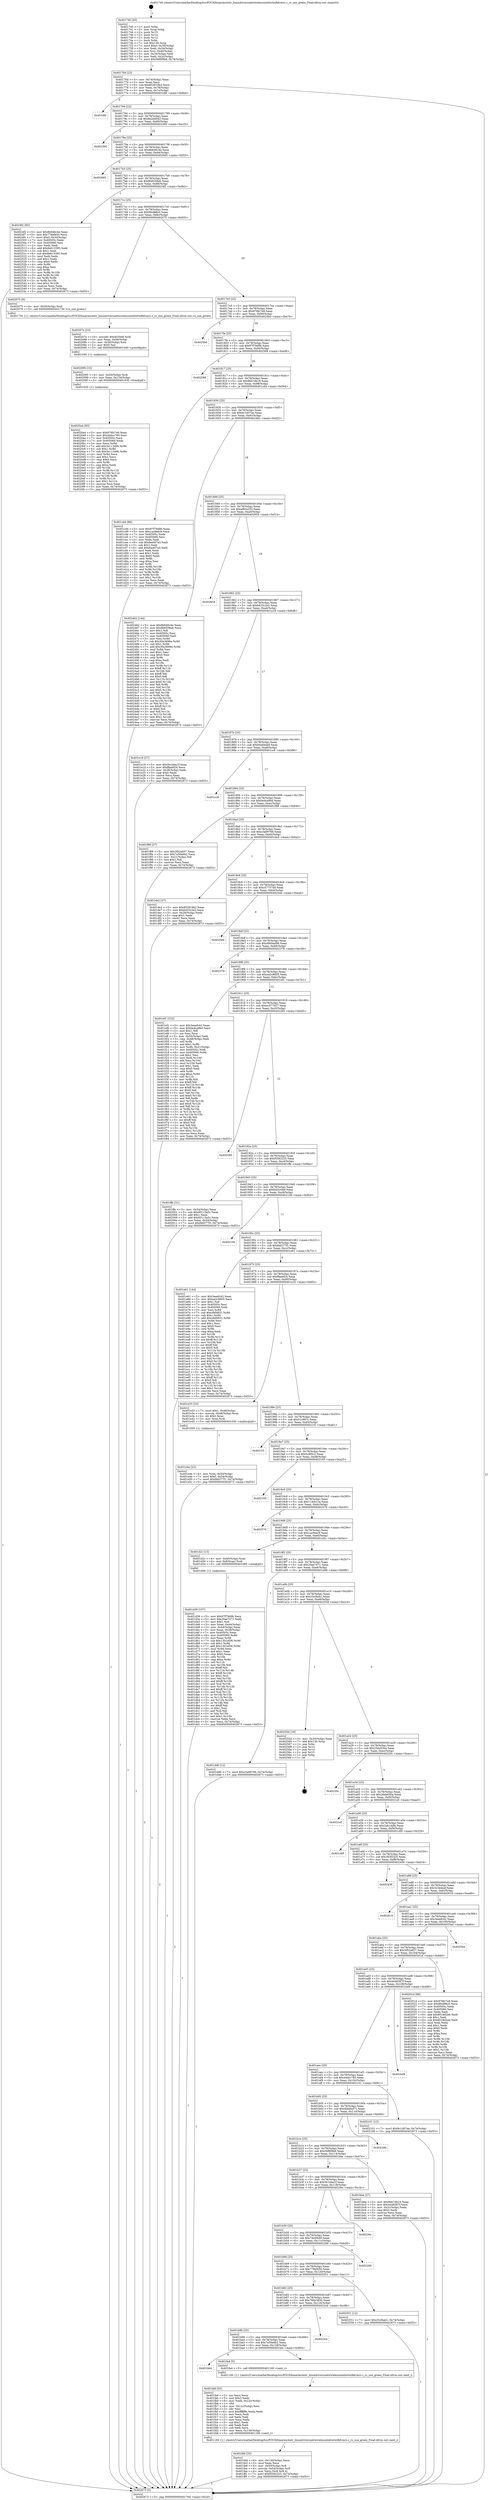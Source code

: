 digraph "0x401740" {
  label = "0x401740 (/mnt/c/Users/mathe/Desktop/tcc/POCII/binaries/extr_linuxdriversnetwirelessinteliwlwifidvmrs.c_rs_use_green_Final-ollvm.out::main(0))"
  labelloc = "t"
  node[shape=record]

  Entry [label="",width=0.3,height=0.3,shape=circle,fillcolor=black,style=filled]
  "0x40176d" [label="{
     0x40176d [23]\l
     | [instrs]\l
     &nbsp;&nbsp;0x40176d \<+3\>: mov -0x74(%rbp),%eax\l
     &nbsp;&nbsp;0x401770 \<+2\>: mov %eax,%ecx\l
     &nbsp;&nbsp;0x401772 \<+6\>: sub $0x852819b2,%ecx\l
     &nbsp;&nbsp;0x401778 \<+3\>: mov %eax,-0x78(%rbp)\l
     &nbsp;&nbsp;0x40177b \<+3\>: mov %ecx,-0x7c(%rbp)\l
     &nbsp;&nbsp;0x40177e \<+6\>: je 0000000000401dfd \<main+0x6bd\>\l
  }"]
  "0x401dfd" [label="{
     0x401dfd\l
  }", style=dashed]
  "0x401784" [label="{
     0x401784 [22]\l
     | [instrs]\l
     &nbsp;&nbsp;0x401784 \<+5\>: jmp 0000000000401789 \<main+0x49\>\l
     &nbsp;&nbsp;0x401789 \<+3\>: mov -0x78(%rbp),%eax\l
     &nbsp;&nbsp;0x40178c \<+5\>: sub $0x8a2dd042,%eax\l
     &nbsp;&nbsp;0x401791 \<+3\>: mov %eax,-0x80(%rbp)\l
     &nbsp;&nbsp;0x401794 \<+6\>: je 0000000000402360 \<main+0xc20\>\l
  }"]
  Exit [label="",width=0.3,height=0.3,shape=circle,fillcolor=black,style=filled,peripheries=2]
  "0x402360" [label="{
     0x402360\l
  }", style=dashed]
  "0x40179a" [label="{
     0x40179a [25]\l
     | [instrs]\l
     &nbsp;&nbsp;0x40179a \<+5\>: jmp 000000000040179f \<main+0x5f\>\l
     &nbsp;&nbsp;0x40179f \<+3\>: mov -0x78(%rbp),%eax\l
     &nbsp;&nbsp;0x4017a2 \<+5\>: sub $0x8b646c4e,%eax\l
     &nbsp;&nbsp;0x4017a7 \<+6\>: mov %eax,-0x84(%rbp)\l
     &nbsp;&nbsp;0x4017ad \<+6\>: je 0000000000402665 \<main+0xf25\>\l
  }"]
  "0x4020a4" [label="{
     0x4020a4 [93]\l
     | [instrs]\l
     &nbsp;&nbsp;0x4020a4 \<+5\>: mov $0x976fc7e9,%eax\l
     &nbsp;&nbsp;0x4020a9 \<+5\>: mov $0x44dcc785,%esi\l
     &nbsp;&nbsp;0x4020ae \<+7\>: mov 0x40505c,%ecx\l
     &nbsp;&nbsp;0x4020b5 \<+7\>: mov 0x405060,%edx\l
     &nbsp;&nbsp;0x4020bc \<+3\>: mov %ecx,%r8d\l
     &nbsp;&nbsp;0x4020bf \<+7\>: add $0x3e11349b,%r8d\l
     &nbsp;&nbsp;0x4020c6 \<+4\>: sub $0x1,%r8d\l
     &nbsp;&nbsp;0x4020ca \<+7\>: sub $0x3e11349b,%r8d\l
     &nbsp;&nbsp;0x4020d1 \<+4\>: imul %r8d,%ecx\l
     &nbsp;&nbsp;0x4020d5 \<+3\>: and $0x1,%ecx\l
     &nbsp;&nbsp;0x4020d8 \<+3\>: cmp $0x0,%ecx\l
     &nbsp;&nbsp;0x4020db \<+4\>: sete %r9b\l
     &nbsp;&nbsp;0x4020df \<+3\>: cmp $0xa,%edx\l
     &nbsp;&nbsp;0x4020e2 \<+4\>: setl %r10b\l
     &nbsp;&nbsp;0x4020e6 \<+3\>: mov %r9b,%r11b\l
     &nbsp;&nbsp;0x4020e9 \<+3\>: and %r10b,%r11b\l
     &nbsp;&nbsp;0x4020ec \<+3\>: xor %r10b,%r9b\l
     &nbsp;&nbsp;0x4020ef \<+3\>: or %r9b,%r11b\l
     &nbsp;&nbsp;0x4020f2 \<+4\>: test $0x1,%r11b\l
     &nbsp;&nbsp;0x4020f6 \<+3\>: cmovne %esi,%eax\l
     &nbsp;&nbsp;0x4020f9 \<+3\>: mov %eax,-0x74(%rbp)\l
     &nbsp;&nbsp;0x4020fc \<+5\>: jmp 0000000000402673 \<main+0xf33\>\l
  }"]
  "0x402665" [label="{
     0x402665\l
  }", style=dashed]
  "0x4017b3" [label="{
     0x4017b3 [25]\l
     | [instrs]\l
     &nbsp;&nbsp;0x4017b3 \<+5\>: jmp 00000000004017b8 \<main+0x78\>\l
     &nbsp;&nbsp;0x4017b8 \<+3\>: mov -0x78(%rbp),%eax\l
     &nbsp;&nbsp;0x4017bb \<+5\>: sub $0x8b6558ab,%eax\l
     &nbsp;&nbsp;0x4017c0 \<+6\>: mov %eax,-0x88(%rbp)\l
     &nbsp;&nbsp;0x4017c6 \<+6\>: je 00000000004024f2 \<main+0xdb2\>\l
  }"]
  "0x402095" [label="{
     0x402095 [15]\l
     | [instrs]\l
     &nbsp;&nbsp;0x402095 \<+4\>: mov -0x50(%rbp),%rdi\l
     &nbsp;&nbsp;0x402099 \<+6\>: mov %eax,-0x134(%rbp)\l
     &nbsp;&nbsp;0x40209f \<+5\>: call 0000000000401030 \<free@plt\>\l
     | [calls]\l
     &nbsp;&nbsp;0x401030 \{1\} (unknown)\l
  }"]
  "0x4024f2" [label="{
     0x4024f2 [95]\l
     | [instrs]\l
     &nbsp;&nbsp;0x4024f2 \<+5\>: mov $0x8b646c4e,%eax\l
     &nbsp;&nbsp;0x4024f7 \<+5\>: mov $0x778af450,%ecx\l
     &nbsp;&nbsp;0x4024fc \<+7\>: movl $0x0,-0x30(%rbp)\l
     &nbsp;&nbsp;0x402503 \<+7\>: mov 0x40505c,%edx\l
     &nbsp;&nbsp;0x40250a \<+7\>: mov 0x405060,%esi\l
     &nbsp;&nbsp;0x402511 \<+2\>: mov %edx,%edi\l
     &nbsp;&nbsp;0x402513 \<+6\>: add $0x8e613395,%edi\l
     &nbsp;&nbsp;0x402519 \<+3\>: sub $0x1,%edi\l
     &nbsp;&nbsp;0x40251c \<+6\>: sub $0x8e613395,%edi\l
     &nbsp;&nbsp;0x402522 \<+3\>: imul %edi,%edx\l
     &nbsp;&nbsp;0x402525 \<+3\>: and $0x1,%edx\l
     &nbsp;&nbsp;0x402528 \<+3\>: cmp $0x0,%edx\l
     &nbsp;&nbsp;0x40252b \<+4\>: sete %r8b\l
     &nbsp;&nbsp;0x40252f \<+3\>: cmp $0xa,%esi\l
     &nbsp;&nbsp;0x402532 \<+4\>: setl %r9b\l
     &nbsp;&nbsp;0x402536 \<+3\>: mov %r8b,%r10b\l
     &nbsp;&nbsp;0x402539 \<+3\>: and %r9b,%r10b\l
     &nbsp;&nbsp;0x40253c \<+3\>: xor %r9b,%r8b\l
     &nbsp;&nbsp;0x40253f \<+3\>: or %r8b,%r10b\l
     &nbsp;&nbsp;0x402542 \<+4\>: test $0x1,%r10b\l
     &nbsp;&nbsp;0x402546 \<+3\>: cmovne %ecx,%eax\l
     &nbsp;&nbsp;0x402549 \<+3\>: mov %eax,-0x74(%rbp)\l
     &nbsp;&nbsp;0x40254c \<+5\>: jmp 0000000000402673 \<main+0xf33\>\l
  }"]
  "0x4017cc" [label="{
     0x4017cc [25]\l
     | [instrs]\l
     &nbsp;&nbsp;0x4017cc \<+5\>: jmp 00000000004017d1 \<main+0x91\>\l
     &nbsp;&nbsp;0x4017d1 \<+3\>: mov -0x78(%rbp),%eax\l
     &nbsp;&nbsp;0x4017d4 \<+5\>: sub $0x8fcd88c0,%eax\l
     &nbsp;&nbsp;0x4017d9 \<+6\>: mov %eax,-0x8c(%rbp)\l
     &nbsp;&nbsp;0x4017df \<+6\>: je 0000000000402075 \<main+0x935\>\l
  }"]
  "0x40207e" [label="{
     0x40207e [23]\l
     | [instrs]\l
     &nbsp;&nbsp;0x40207e \<+10\>: movabs $0x4030d6,%rdi\l
     &nbsp;&nbsp;0x402088 \<+3\>: mov %eax,-0x58(%rbp)\l
     &nbsp;&nbsp;0x40208b \<+3\>: mov -0x58(%rbp),%esi\l
     &nbsp;&nbsp;0x40208e \<+2\>: mov $0x0,%al\l
     &nbsp;&nbsp;0x402090 \<+5\>: call 0000000000401040 \<printf@plt\>\l
     | [calls]\l
     &nbsp;&nbsp;0x401040 \{1\} (unknown)\l
  }"]
  "0x402075" [label="{
     0x402075 [9]\l
     | [instrs]\l
     &nbsp;&nbsp;0x402075 \<+4\>: mov -0x50(%rbp),%rdi\l
     &nbsp;&nbsp;0x402079 \<+5\>: call 0000000000401730 \<rs_use_green\>\l
     | [calls]\l
     &nbsp;&nbsp;0x401730 \{1\} (/mnt/c/Users/mathe/Desktop/tcc/POCII/binaries/extr_linuxdriversnetwirelessinteliwlwifidvmrs.c_rs_use_green_Final-ollvm.out::rs_use_green)\l
  }"]
  "0x4017e5" [label="{
     0x4017e5 [25]\l
     | [instrs]\l
     &nbsp;&nbsp;0x4017e5 \<+5\>: jmp 00000000004017ea \<main+0xaa\>\l
     &nbsp;&nbsp;0x4017ea \<+3\>: mov -0x78(%rbp),%eax\l
     &nbsp;&nbsp;0x4017ed \<+5\>: sub $0x976fc7e9,%eax\l
     &nbsp;&nbsp;0x4017f2 \<+6\>: mov %eax,-0x90(%rbp)\l
     &nbsp;&nbsp;0x4017f8 \<+6\>: je 00000000004025b0 \<main+0xe70\>\l
  }"]
  "0x401fdd" [label="{
     0x401fdd [33]\l
     | [instrs]\l
     &nbsp;&nbsp;0x401fdd \<+6\>: mov -0x130(%rbp),%ecx\l
     &nbsp;&nbsp;0x401fe3 \<+3\>: imul %eax,%ecx\l
     &nbsp;&nbsp;0x401fe6 \<+4\>: mov -0x50(%rbp),%r8\l
     &nbsp;&nbsp;0x401fea \<+4\>: movslq -0x54(%rbp),%r9\l
     &nbsp;&nbsp;0x401fee \<+4\>: mov %ecx,(%r8,%r9,4)\l
     &nbsp;&nbsp;0x401ff2 \<+7\>: movl $0xf5582225,-0x74(%rbp)\l
     &nbsp;&nbsp;0x401ff9 \<+5\>: jmp 0000000000402673 \<main+0xf33\>\l
  }"]
  "0x4025b0" [label="{
     0x4025b0\l
  }", style=dashed]
  "0x4017fe" [label="{
     0x4017fe [25]\l
     | [instrs]\l
     &nbsp;&nbsp;0x4017fe \<+5\>: jmp 0000000000401803 \<main+0xc3\>\l
     &nbsp;&nbsp;0x401803 \<+3\>: mov -0x78(%rbp),%eax\l
     &nbsp;&nbsp;0x401806 \<+5\>: sub $0x97f79d9b,%eax\l
     &nbsp;&nbsp;0x40180b \<+6\>: mov %eax,-0x94(%rbp)\l
     &nbsp;&nbsp;0x401811 \<+6\>: je 0000000000402588 \<main+0xe48\>\l
  }"]
  "0x401fa9" [label="{
     0x401fa9 [52]\l
     | [instrs]\l
     &nbsp;&nbsp;0x401fa9 \<+2\>: xor %ecx,%ecx\l
     &nbsp;&nbsp;0x401fab \<+5\>: mov $0x2,%edx\l
     &nbsp;&nbsp;0x401fb0 \<+6\>: mov %edx,-0x12c(%rbp)\l
     &nbsp;&nbsp;0x401fb6 \<+1\>: cltd\l
     &nbsp;&nbsp;0x401fb7 \<+6\>: mov -0x12c(%rbp),%esi\l
     &nbsp;&nbsp;0x401fbd \<+2\>: idiv %esi\l
     &nbsp;&nbsp;0x401fbf \<+6\>: imul $0xfffffffe,%edx,%edx\l
     &nbsp;&nbsp;0x401fc5 \<+2\>: mov %ecx,%edi\l
     &nbsp;&nbsp;0x401fc7 \<+2\>: sub %edx,%edi\l
     &nbsp;&nbsp;0x401fc9 \<+2\>: mov %ecx,%edx\l
     &nbsp;&nbsp;0x401fcb \<+3\>: sub $0x1,%edx\l
     &nbsp;&nbsp;0x401fce \<+2\>: add %edx,%edi\l
     &nbsp;&nbsp;0x401fd0 \<+2\>: sub %edi,%ecx\l
     &nbsp;&nbsp;0x401fd2 \<+6\>: mov %ecx,-0x130(%rbp)\l
     &nbsp;&nbsp;0x401fd8 \<+5\>: call 0000000000401160 \<next_i\>\l
     | [calls]\l
     &nbsp;&nbsp;0x401160 \{1\} (/mnt/c/Users/mathe/Desktop/tcc/POCII/binaries/extr_linuxdriversnetwirelessinteliwlwifidvmrs.c_rs_use_green_Final-ollvm.out::next_i)\l
  }"]
  "0x402588" [label="{
     0x402588\l
  }", style=dashed]
  "0x401817" [label="{
     0x401817 [25]\l
     | [instrs]\l
     &nbsp;&nbsp;0x401817 \<+5\>: jmp 000000000040181c \<main+0xdc\>\l
     &nbsp;&nbsp;0x40181c \<+3\>: mov -0x78(%rbp),%eax\l
     &nbsp;&nbsp;0x40181f \<+5\>: sub $0x9bb7db19,%eax\l
     &nbsp;&nbsp;0x401824 \<+6\>: mov %eax,-0x98(%rbp)\l
     &nbsp;&nbsp;0x40182a \<+6\>: je 0000000000401cd4 \<main+0x594\>\l
  }"]
  "0x401bb4" [label="{
     0x401bb4\l
  }", style=dashed]
  "0x401cd4" [label="{
     0x401cd4 [88]\l
     | [instrs]\l
     &nbsp;&nbsp;0x401cd4 \<+5\>: mov $0x97f79d9b,%eax\l
     &nbsp;&nbsp;0x401cd9 \<+5\>: mov $0x1ac9eec9,%ecx\l
     &nbsp;&nbsp;0x401cde \<+7\>: mov 0x40505c,%edx\l
     &nbsp;&nbsp;0x401ce5 \<+7\>: mov 0x405060,%esi\l
     &nbsp;&nbsp;0x401cec \<+2\>: mov %edx,%edi\l
     &nbsp;&nbsp;0x401cee \<+6\>: sub $0xfea407a3,%edi\l
     &nbsp;&nbsp;0x401cf4 \<+3\>: sub $0x1,%edi\l
     &nbsp;&nbsp;0x401cf7 \<+6\>: add $0xfea407a3,%edi\l
     &nbsp;&nbsp;0x401cfd \<+3\>: imul %edi,%edx\l
     &nbsp;&nbsp;0x401d00 \<+3\>: and $0x1,%edx\l
     &nbsp;&nbsp;0x401d03 \<+3\>: cmp $0x0,%edx\l
     &nbsp;&nbsp;0x401d06 \<+4\>: sete %r8b\l
     &nbsp;&nbsp;0x401d0a \<+3\>: cmp $0xa,%esi\l
     &nbsp;&nbsp;0x401d0d \<+4\>: setl %r9b\l
     &nbsp;&nbsp;0x401d11 \<+3\>: mov %r8b,%r10b\l
     &nbsp;&nbsp;0x401d14 \<+3\>: and %r9b,%r10b\l
     &nbsp;&nbsp;0x401d17 \<+3\>: xor %r9b,%r8b\l
     &nbsp;&nbsp;0x401d1a \<+3\>: or %r8b,%r10b\l
     &nbsp;&nbsp;0x401d1d \<+4\>: test $0x1,%r10b\l
     &nbsp;&nbsp;0x401d21 \<+3\>: cmovne %ecx,%eax\l
     &nbsp;&nbsp;0x401d24 \<+3\>: mov %eax,-0x74(%rbp)\l
     &nbsp;&nbsp;0x401d27 \<+5\>: jmp 0000000000402673 \<main+0xf33\>\l
  }"]
  "0x401830" [label="{
     0x401830 [25]\l
     | [instrs]\l
     &nbsp;&nbsp;0x401830 \<+5\>: jmp 0000000000401835 \<main+0xf5\>\l
     &nbsp;&nbsp;0x401835 \<+3\>: mov -0x78(%rbp),%eax\l
     &nbsp;&nbsp;0x401838 \<+5\>: sub $0x9c1d07ae,%eax\l
     &nbsp;&nbsp;0x40183d \<+6\>: mov %eax,-0x9c(%rbp)\l
     &nbsp;&nbsp;0x401843 \<+6\>: je 0000000000402462 \<main+0xd22\>\l
  }"]
  "0x401fa4" [label="{
     0x401fa4 [5]\l
     | [instrs]\l
     &nbsp;&nbsp;0x401fa4 \<+5\>: call 0000000000401160 \<next_i\>\l
     | [calls]\l
     &nbsp;&nbsp;0x401160 \{1\} (/mnt/c/Users/mathe/Desktop/tcc/POCII/binaries/extr_linuxdriversnetwirelessinteliwlwifidvmrs.c_rs_use_green_Final-ollvm.out::next_i)\l
  }"]
  "0x402462" [label="{
     0x402462 [144]\l
     | [instrs]\l
     &nbsp;&nbsp;0x402462 \<+5\>: mov $0x8b646c4e,%eax\l
     &nbsp;&nbsp;0x402467 \<+5\>: mov $0x8b6558ab,%ecx\l
     &nbsp;&nbsp;0x40246c \<+2\>: mov $0x1,%dl\l
     &nbsp;&nbsp;0x40246e \<+7\>: mov 0x40505c,%esi\l
     &nbsp;&nbsp;0x402475 \<+7\>: mov 0x405060,%edi\l
     &nbsp;&nbsp;0x40247c \<+3\>: mov %esi,%r8d\l
     &nbsp;&nbsp;0x40247f \<+7\>: sub $0x30a3696e,%r8d\l
     &nbsp;&nbsp;0x402486 \<+4\>: sub $0x1,%r8d\l
     &nbsp;&nbsp;0x40248a \<+7\>: add $0x30a3696e,%r8d\l
     &nbsp;&nbsp;0x402491 \<+4\>: imul %r8d,%esi\l
     &nbsp;&nbsp;0x402495 \<+3\>: and $0x1,%esi\l
     &nbsp;&nbsp;0x402498 \<+3\>: cmp $0x0,%esi\l
     &nbsp;&nbsp;0x40249b \<+4\>: sete %r9b\l
     &nbsp;&nbsp;0x40249f \<+3\>: cmp $0xa,%edi\l
     &nbsp;&nbsp;0x4024a2 \<+4\>: setl %r10b\l
     &nbsp;&nbsp;0x4024a6 \<+3\>: mov %r9b,%r11b\l
     &nbsp;&nbsp;0x4024a9 \<+4\>: xor $0xff,%r11b\l
     &nbsp;&nbsp;0x4024ad \<+3\>: mov %r10b,%bl\l
     &nbsp;&nbsp;0x4024b0 \<+3\>: xor $0xff,%bl\l
     &nbsp;&nbsp;0x4024b3 \<+3\>: xor $0x0,%dl\l
     &nbsp;&nbsp;0x4024b6 \<+3\>: mov %r11b,%r14b\l
     &nbsp;&nbsp;0x4024b9 \<+4\>: and $0x0,%r14b\l
     &nbsp;&nbsp;0x4024bd \<+3\>: and %dl,%r9b\l
     &nbsp;&nbsp;0x4024c0 \<+3\>: mov %bl,%r15b\l
     &nbsp;&nbsp;0x4024c3 \<+4\>: and $0x0,%r15b\l
     &nbsp;&nbsp;0x4024c7 \<+3\>: and %dl,%r10b\l
     &nbsp;&nbsp;0x4024ca \<+3\>: or %r9b,%r14b\l
     &nbsp;&nbsp;0x4024cd \<+3\>: or %r10b,%r15b\l
     &nbsp;&nbsp;0x4024d0 \<+3\>: xor %r15b,%r14b\l
     &nbsp;&nbsp;0x4024d3 \<+3\>: or %bl,%r11b\l
     &nbsp;&nbsp;0x4024d6 \<+4\>: xor $0xff,%r11b\l
     &nbsp;&nbsp;0x4024da \<+3\>: or $0x0,%dl\l
     &nbsp;&nbsp;0x4024dd \<+3\>: and %dl,%r11b\l
     &nbsp;&nbsp;0x4024e0 \<+3\>: or %r11b,%r14b\l
     &nbsp;&nbsp;0x4024e3 \<+4\>: test $0x1,%r14b\l
     &nbsp;&nbsp;0x4024e7 \<+3\>: cmovne %ecx,%eax\l
     &nbsp;&nbsp;0x4024ea \<+3\>: mov %eax,-0x74(%rbp)\l
     &nbsp;&nbsp;0x4024ed \<+5\>: jmp 0000000000402673 \<main+0xf33\>\l
  }"]
  "0x401849" [label="{
     0x401849 [25]\l
     | [instrs]\l
     &nbsp;&nbsp;0x401849 \<+5\>: jmp 000000000040184e \<main+0x10e\>\l
     &nbsp;&nbsp;0x40184e \<+3\>: mov -0x78(%rbp),%eax\l
     &nbsp;&nbsp;0x401851 \<+5\>: sub $0xaf93a252,%eax\l
     &nbsp;&nbsp;0x401856 \<+6\>: mov %eax,-0xa0(%rbp)\l
     &nbsp;&nbsp;0x40185c \<+6\>: je 0000000000402654 \<main+0xf14\>\l
  }"]
  "0x401b9b" [label="{
     0x401b9b [25]\l
     | [instrs]\l
     &nbsp;&nbsp;0x401b9b \<+5\>: jmp 0000000000401ba0 \<main+0x460\>\l
     &nbsp;&nbsp;0x401ba0 \<+3\>: mov -0x78(%rbp),%eax\l
     &nbsp;&nbsp;0x401ba3 \<+5\>: sub $0x7a59a6b2,%eax\l
     &nbsp;&nbsp;0x401ba8 \<+6\>: mov %eax,-0x128(%rbp)\l
     &nbsp;&nbsp;0x401bae \<+6\>: je 0000000000401fa4 \<main+0x864\>\l
  }"]
  "0x402654" [label="{
     0x402654\l
  }", style=dashed]
  "0x401862" [label="{
     0x401862 [25]\l
     | [instrs]\l
     &nbsp;&nbsp;0x401862 \<+5\>: jmp 0000000000401867 \<main+0x127\>\l
     &nbsp;&nbsp;0x401867 \<+3\>: mov -0x78(%rbp),%eax\l
     &nbsp;&nbsp;0x40186a \<+5\>: sub $0xb433c2e2,%eax\l
     &nbsp;&nbsp;0x40186f \<+6\>: mov %eax,-0xa4(%rbp)\l
     &nbsp;&nbsp;0x401875 \<+6\>: je 0000000000401e18 \<main+0x6d8\>\l
  }"]
  "0x4023cb" [label="{
     0x4023cb\l
  }", style=dashed]
  "0x401e18" [label="{
     0x401e18 [27]\l
     | [instrs]\l
     &nbsp;&nbsp;0x401e18 \<+5\>: mov $0x5b1bba1f,%eax\l
     &nbsp;&nbsp;0x401e1d \<+5\>: mov $0xffaabf24,%ecx\l
     &nbsp;&nbsp;0x401e22 \<+3\>: mov -0x28(%rbp),%edx\l
     &nbsp;&nbsp;0x401e25 \<+3\>: cmp $0x0,%edx\l
     &nbsp;&nbsp;0x401e28 \<+3\>: cmove %ecx,%eax\l
     &nbsp;&nbsp;0x401e2b \<+3\>: mov %eax,-0x74(%rbp)\l
     &nbsp;&nbsp;0x401e2e \<+5\>: jmp 0000000000402673 \<main+0xf33\>\l
  }"]
  "0x40187b" [label="{
     0x40187b [25]\l
     | [instrs]\l
     &nbsp;&nbsp;0x40187b \<+5\>: jmp 0000000000401880 \<main+0x140\>\l
     &nbsp;&nbsp;0x401880 \<+3\>: mov -0x78(%rbp),%eax\l
     &nbsp;&nbsp;0x401883 \<+5\>: sub $0xbbebbeb9,%eax\l
     &nbsp;&nbsp;0x401888 \<+6\>: mov %eax,-0xa8(%rbp)\l
     &nbsp;&nbsp;0x40188e \<+6\>: je 0000000000401cc8 \<main+0x588\>\l
  }"]
  "0x401b82" [label="{
     0x401b82 [25]\l
     | [instrs]\l
     &nbsp;&nbsp;0x401b82 \<+5\>: jmp 0000000000401b87 \<main+0x447\>\l
     &nbsp;&nbsp;0x401b87 \<+3\>: mov -0x78(%rbp),%eax\l
     &nbsp;&nbsp;0x401b8a \<+5\>: sub $0x78da3830,%eax\l
     &nbsp;&nbsp;0x401b8f \<+6\>: mov %eax,-0x124(%rbp)\l
     &nbsp;&nbsp;0x401b95 \<+6\>: je 00000000004023cb \<main+0xc8b\>\l
  }"]
  "0x401cc8" [label="{
     0x401cc8\l
  }", style=dashed]
  "0x401894" [label="{
     0x401894 [25]\l
     | [instrs]\l
     &nbsp;&nbsp;0x401894 \<+5\>: jmp 0000000000401899 \<main+0x159\>\l
     &nbsp;&nbsp;0x401899 \<+3\>: mov -0x78(%rbp),%eax\l
     &nbsp;&nbsp;0x40189c \<+5\>: sub $0xbe4ca9bd,%eax\l
     &nbsp;&nbsp;0x4018a1 \<+6\>: mov %eax,-0xac(%rbp)\l
     &nbsp;&nbsp;0x4018a7 \<+6\>: je 0000000000401f89 \<main+0x849\>\l
  }"]
  "0x402551" [label="{
     0x402551 [12]\l
     | [instrs]\l
     &nbsp;&nbsp;0x402551 \<+7\>: movl $0x25cf4ab1,-0x74(%rbp)\l
     &nbsp;&nbsp;0x402558 \<+5\>: jmp 0000000000402673 \<main+0xf33\>\l
  }"]
  "0x401f89" [label="{
     0x401f89 [27]\l
     | [instrs]\l
     &nbsp;&nbsp;0x401f89 \<+5\>: mov $0x3f52a657,%eax\l
     &nbsp;&nbsp;0x401f8e \<+5\>: mov $0x7a59a6b2,%ecx\l
     &nbsp;&nbsp;0x401f93 \<+3\>: mov -0x21(%rbp),%dl\l
     &nbsp;&nbsp;0x401f96 \<+3\>: test $0x1,%dl\l
     &nbsp;&nbsp;0x401f99 \<+3\>: cmovne %ecx,%eax\l
     &nbsp;&nbsp;0x401f9c \<+3\>: mov %eax,-0x74(%rbp)\l
     &nbsp;&nbsp;0x401f9f \<+5\>: jmp 0000000000402673 \<main+0xf33\>\l
  }"]
  "0x4018ad" [label="{
     0x4018ad [25]\l
     | [instrs]\l
     &nbsp;&nbsp;0x4018ad \<+5\>: jmp 00000000004018b2 \<main+0x172\>\l
     &nbsp;&nbsp;0x4018b2 \<+3\>: mov -0x78(%rbp),%eax\l
     &nbsp;&nbsp;0x4018b5 \<+5\>: sub $0xc3a99766,%eax\l
     &nbsp;&nbsp;0x4018ba \<+6\>: mov %eax,-0xb0(%rbp)\l
     &nbsp;&nbsp;0x4018c0 \<+6\>: je 0000000000401de2 \<main+0x6a2\>\l
  }"]
  "0x401b69" [label="{
     0x401b69 [25]\l
     | [instrs]\l
     &nbsp;&nbsp;0x401b69 \<+5\>: jmp 0000000000401b6e \<main+0x42e\>\l
     &nbsp;&nbsp;0x401b6e \<+3\>: mov -0x78(%rbp),%eax\l
     &nbsp;&nbsp;0x401b71 \<+5\>: sub $0x778af450,%eax\l
     &nbsp;&nbsp;0x401b76 \<+6\>: mov %eax,-0x120(%rbp)\l
     &nbsp;&nbsp;0x401b7c \<+6\>: je 0000000000402551 \<main+0xe11\>\l
  }"]
  "0x401de2" [label="{
     0x401de2 [27]\l
     | [instrs]\l
     &nbsp;&nbsp;0x401de2 \<+5\>: mov $0x852819b2,%eax\l
     &nbsp;&nbsp;0x401de7 \<+5\>: mov $0xb433c2e2,%ecx\l
     &nbsp;&nbsp;0x401dec \<+3\>: mov -0x28(%rbp),%edx\l
     &nbsp;&nbsp;0x401def \<+3\>: cmp $0x1,%edx\l
     &nbsp;&nbsp;0x401df2 \<+3\>: cmovl %ecx,%eax\l
     &nbsp;&nbsp;0x401df5 \<+3\>: mov %eax,-0x74(%rbp)\l
     &nbsp;&nbsp;0x401df8 \<+5\>: jmp 0000000000402673 \<main+0xf33\>\l
  }"]
  "0x4018c6" [label="{
     0x4018c6 [25]\l
     | [instrs]\l
     &nbsp;&nbsp;0x4018c6 \<+5\>: jmp 00000000004018cb \<main+0x18b\>\l
     &nbsp;&nbsp;0x4018cb \<+3\>: mov -0x78(%rbp),%eax\l
     &nbsp;&nbsp;0x4018ce \<+5\>: sub $0xc57757a9,%eax\l
     &nbsp;&nbsp;0x4018d3 \<+6\>: mov %eax,-0xb4(%rbp)\l
     &nbsp;&nbsp;0x4018d9 \<+6\>: je 00000000004025eb \<main+0xeab\>\l
  }"]
  "0x402266" [label="{
     0x402266\l
  }", style=dashed]
  "0x4025eb" [label="{
     0x4025eb\l
  }", style=dashed]
  "0x4018df" [label="{
     0x4018df [25]\l
     | [instrs]\l
     &nbsp;&nbsp;0x4018df \<+5\>: jmp 00000000004018e4 \<main+0x1a4\>\l
     &nbsp;&nbsp;0x4018e4 \<+3\>: mov -0x78(%rbp),%eax\l
     &nbsp;&nbsp;0x4018e7 \<+5\>: sub $0xd909ad99,%eax\l
     &nbsp;&nbsp;0x4018ec \<+6\>: mov %eax,-0xb8(%rbp)\l
     &nbsp;&nbsp;0x4018f2 \<+6\>: je 0000000000402378 \<main+0xc38\>\l
  }"]
  "0x401b50" [label="{
     0x401b50 [25]\l
     | [instrs]\l
     &nbsp;&nbsp;0x401b50 \<+5\>: jmp 0000000000401b55 \<main+0x415\>\l
     &nbsp;&nbsp;0x401b55 \<+3\>: mov -0x78(%rbp),%eax\l
     &nbsp;&nbsp;0x401b58 \<+5\>: sub $0x74a5f449,%eax\l
     &nbsp;&nbsp;0x401b5d \<+6\>: mov %eax,-0x11c(%rbp)\l
     &nbsp;&nbsp;0x401b63 \<+6\>: je 0000000000402266 \<main+0xb26\>\l
  }"]
  "0x402378" [label="{
     0x402378\l
  }", style=dashed]
  "0x4018f8" [label="{
     0x4018f8 [25]\l
     | [instrs]\l
     &nbsp;&nbsp;0x4018f8 \<+5\>: jmp 00000000004018fd \<main+0x1bd\>\l
     &nbsp;&nbsp;0x4018fd \<+3\>: mov -0x78(%rbp),%eax\l
     &nbsp;&nbsp;0x401900 \<+5\>: sub $0xea2c8605,%eax\l
     &nbsp;&nbsp;0x401905 \<+6\>: mov %eax,-0xbc(%rbp)\l
     &nbsp;&nbsp;0x40190b \<+6\>: je 0000000000401ef1 \<main+0x7b1\>\l
  }"]
  "0x40236c" [label="{
     0x40236c\l
  }", style=dashed]
  "0x401ef1" [label="{
     0x401ef1 [152]\l
     | [instrs]\l
     &nbsp;&nbsp;0x401ef1 \<+5\>: mov $0x3eeefc42,%eax\l
     &nbsp;&nbsp;0x401ef6 \<+5\>: mov $0xbe4ca9bd,%ecx\l
     &nbsp;&nbsp;0x401efb \<+2\>: mov $0x1,%dl\l
     &nbsp;&nbsp;0x401efd \<+2\>: xor %esi,%esi\l
     &nbsp;&nbsp;0x401eff \<+3\>: mov -0x54(%rbp),%edi\l
     &nbsp;&nbsp;0x401f02 \<+3\>: cmp -0x48(%rbp),%edi\l
     &nbsp;&nbsp;0x401f05 \<+4\>: setl %r8b\l
     &nbsp;&nbsp;0x401f09 \<+4\>: and $0x1,%r8b\l
     &nbsp;&nbsp;0x401f0d \<+4\>: mov %r8b,-0x21(%rbp)\l
     &nbsp;&nbsp;0x401f11 \<+7\>: mov 0x40505c,%edi\l
     &nbsp;&nbsp;0x401f18 \<+8\>: mov 0x405060,%r9d\l
     &nbsp;&nbsp;0x401f20 \<+3\>: sub $0x1,%esi\l
     &nbsp;&nbsp;0x401f23 \<+3\>: mov %edi,%r10d\l
     &nbsp;&nbsp;0x401f26 \<+3\>: add %esi,%r10d\l
     &nbsp;&nbsp;0x401f29 \<+4\>: imul %r10d,%edi\l
     &nbsp;&nbsp;0x401f2d \<+3\>: and $0x1,%edi\l
     &nbsp;&nbsp;0x401f30 \<+3\>: cmp $0x0,%edi\l
     &nbsp;&nbsp;0x401f33 \<+4\>: sete %r8b\l
     &nbsp;&nbsp;0x401f37 \<+4\>: cmp $0xa,%r9d\l
     &nbsp;&nbsp;0x401f3b \<+4\>: setl %r11b\l
     &nbsp;&nbsp;0x401f3f \<+3\>: mov %r8b,%bl\l
     &nbsp;&nbsp;0x401f42 \<+3\>: xor $0xff,%bl\l
     &nbsp;&nbsp;0x401f45 \<+3\>: mov %r11b,%r14b\l
     &nbsp;&nbsp;0x401f48 \<+4\>: xor $0xff,%r14b\l
     &nbsp;&nbsp;0x401f4c \<+3\>: xor $0x0,%dl\l
     &nbsp;&nbsp;0x401f4f \<+3\>: mov %bl,%r15b\l
     &nbsp;&nbsp;0x401f52 \<+4\>: and $0x0,%r15b\l
     &nbsp;&nbsp;0x401f56 \<+3\>: and %dl,%r8b\l
     &nbsp;&nbsp;0x401f59 \<+3\>: mov %r14b,%r12b\l
     &nbsp;&nbsp;0x401f5c \<+4\>: and $0x0,%r12b\l
     &nbsp;&nbsp;0x401f60 \<+3\>: and %dl,%r11b\l
     &nbsp;&nbsp;0x401f63 \<+3\>: or %r8b,%r15b\l
     &nbsp;&nbsp;0x401f66 \<+3\>: or %r11b,%r12b\l
     &nbsp;&nbsp;0x401f69 \<+3\>: xor %r12b,%r15b\l
     &nbsp;&nbsp;0x401f6c \<+3\>: or %r14b,%bl\l
     &nbsp;&nbsp;0x401f6f \<+3\>: xor $0xff,%bl\l
     &nbsp;&nbsp;0x401f72 \<+3\>: or $0x0,%dl\l
     &nbsp;&nbsp;0x401f75 \<+2\>: and %dl,%bl\l
     &nbsp;&nbsp;0x401f77 \<+3\>: or %bl,%r15b\l
     &nbsp;&nbsp;0x401f7a \<+4\>: test $0x1,%r15b\l
     &nbsp;&nbsp;0x401f7e \<+3\>: cmovne %ecx,%eax\l
     &nbsp;&nbsp;0x401f81 \<+3\>: mov %eax,-0x74(%rbp)\l
     &nbsp;&nbsp;0x401f84 \<+5\>: jmp 0000000000402673 \<main+0xf33\>\l
  }"]
  "0x401911" [label="{
     0x401911 [25]\l
     | [instrs]\l
     &nbsp;&nbsp;0x401911 \<+5\>: jmp 0000000000401916 \<main+0x1d6\>\l
     &nbsp;&nbsp;0x401916 \<+3\>: mov -0x78(%rbp),%eax\l
     &nbsp;&nbsp;0x401919 \<+5\>: sub $0xec577b27,%eax\l
     &nbsp;&nbsp;0x40191e \<+6\>: mov %eax,-0xc0(%rbp)\l
     &nbsp;&nbsp;0x401924 \<+6\>: je 0000000000402285 \<main+0xb45\>\l
  }"]
  "0x401e4a" [label="{
     0x401e4a [23]\l
     | [instrs]\l
     &nbsp;&nbsp;0x401e4a \<+4\>: mov %rax,-0x50(%rbp)\l
     &nbsp;&nbsp;0x401e4e \<+7\>: movl $0x0,-0x54(%rbp)\l
     &nbsp;&nbsp;0x401e55 \<+7\>: movl $0xfdd377f1,-0x74(%rbp)\l
     &nbsp;&nbsp;0x401e5c \<+5\>: jmp 0000000000402673 \<main+0xf33\>\l
  }"]
  "0x402285" [label="{
     0x402285\l
  }", style=dashed]
  "0x40192a" [label="{
     0x40192a [25]\l
     | [instrs]\l
     &nbsp;&nbsp;0x40192a \<+5\>: jmp 000000000040192f \<main+0x1ef\>\l
     &nbsp;&nbsp;0x40192f \<+3\>: mov -0x78(%rbp),%eax\l
     &nbsp;&nbsp;0x401932 \<+5\>: sub $0xf5582225,%eax\l
     &nbsp;&nbsp;0x401937 \<+6\>: mov %eax,-0xc4(%rbp)\l
     &nbsp;&nbsp;0x40193d \<+6\>: je 0000000000401ffe \<main+0x8be\>\l
  }"]
  "0x401d39" [label="{
     0x401d39 [157]\l
     | [instrs]\l
     &nbsp;&nbsp;0x401d39 \<+5\>: mov $0x97f79d9b,%ecx\l
     &nbsp;&nbsp;0x401d3e \<+5\>: mov $0x20ae7471,%edx\l
     &nbsp;&nbsp;0x401d43 \<+3\>: mov $0x1,%sil\l
     &nbsp;&nbsp;0x401d46 \<+3\>: mov %eax,-0x44(%rbp)\l
     &nbsp;&nbsp;0x401d49 \<+3\>: mov -0x44(%rbp),%eax\l
     &nbsp;&nbsp;0x401d4c \<+3\>: mov %eax,-0x28(%rbp)\l
     &nbsp;&nbsp;0x401d4f \<+7\>: mov 0x40505c,%eax\l
     &nbsp;&nbsp;0x401d56 \<+8\>: mov 0x405060,%r8d\l
     &nbsp;&nbsp;0x401d5e \<+3\>: mov %eax,%r9d\l
     &nbsp;&nbsp;0x401d61 \<+7\>: sub $0x1301ef36,%r9d\l
     &nbsp;&nbsp;0x401d68 \<+4\>: sub $0x1,%r9d\l
     &nbsp;&nbsp;0x401d6c \<+7\>: add $0x1301ef36,%r9d\l
     &nbsp;&nbsp;0x401d73 \<+4\>: imul %r9d,%eax\l
     &nbsp;&nbsp;0x401d77 \<+3\>: and $0x1,%eax\l
     &nbsp;&nbsp;0x401d7a \<+3\>: cmp $0x0,%eax\l
     &nbsp;&nbsp;0x401d7d \<+4\>: sete %r10b\l
     &nbsp;&nbsp;0x401d81 \<+4\>: cmp $0xa,%r8d\l
     &nbsp;&nbsp;0x401d85 \<+4\>: setl %r11b\l
     &nbsp;&nbsp;0x401d89 \<+3\>: mov %r10b,%bl\l
     &nbsp;&nbsp;0x401d8c \<+3\>: xor $0xff,%bl\l
     &nbsp;&nbsp;0x401d8f \<+3\>: mov %r11b,%r14b\l
     &nbsp;&nbsp;0x401d92 \<+4\>: xor $0xff,%r14b\l
     &nbsp;&nbsp;0x401d96 \<+4\>: xor $0x1,%sil\l
     &nbsp;&nbsp;0x401d9a \<+3\>: mov %bl,%r15b\l
     &nbsp;&nbsp;0x401d9d \<+4\>: and $0xff,%r15b\l
     &nbsp;&nbsp;0x401da1 \<+3\>: and %sil,%r10b\l
     &nbsp;&nbsp;0x401da4 \<+3\>: mov %r14b,%r12b\l
     &nbsp;&nbsp;0x401da7 \<+4\>: and $0xff,%r12b\l
     &nbsp;&nbsp;0x401dab \<+3\>: and %sil,%r11b\l
     &nbsp;&nbsp;0x401dae \<+3\>: or %r10b,%r15b\l
     &nbsp;&nbsp;0x401db1 \<+3\>: or %r11b,%r12b\l
     &nbsp;&nbsp;0x401db4 \<+3\>: xor %r12b,%r15b\l
     &nbsp;&nbsp;0x401db7 \<+3\>: or %r14b,%bl\l
     &nbsp;&nbsp;0x401dba \<+3\>: xor $0xff,%bl\l
     &nbsp;&nbsp;0x401dbd \<+4\>: or $0x1,%sil\l
     &nbsp;&nbsp;0x401dc1 \<+3\>: and %sil,%bl\l
     &nbsp;&nbsp;0x401dc4 \<+3\>: or %bl,%r15b\l
     &nbsp;&nbsp;0x401dc7 \<+4\>: test $0x1,%r15b\l
     &nbsp;&nbsp;0x401dcb \<+3\>: cmovne %edx,%ecx\l
     &nbsp;&nbsp;0x401dce \<+3\>: mov %ecx,-0x74(%rbp)\l
     &nbsp;&nbsp;0x401dd1 \<+5\>: jmp 0000000000402673 \<main+0xf33\>\l
  }"]
  "0x401ffe" [label="{
     0x401ffe [31]\l
     | [instrs]\l
     &nbsp;&nbsp;0x401ffe \<+3\>: mov -0x54(%rbp),%eax\l
     &nbsp;&nbsp;0x402001 \<+5\>: sub $0x60115a5c,%eax\l
     &nbsp;&nbsp;0x402006 \<+3\>: add $0x1,%eax\l
     &nbsp;&nbsp;0x402009 \<+5\>: add $0x60115a5c,%eax\l
     &nbsp;&nbsp;0x40200e \<+3\>: mov %eax,-0x54(%rbp)\l
     &nbsp;&nbsp;0x402011 \<+7\>: movl $0xfdd377f1,-0x74(%rbp)\l
     &nbsp;&nbsp;0x402018 \<+5\>: jmp 0000000000402673 \<main+0xf33\>\l
  }"]
  "0x401943" [label="{
     0x401943 [25]\l
     | [instrs]\l
     &nbsp;&nbsp;0x401943 \<+5\>: jmp 0000000000401948 \<main+0x208\>\l
     &nbsp;&nbsp;0x401948 \<+3\>: mov -0x78(%rbp),%eax\l
     &nbsp;&nbsp;0x40194b \<+5\>: sub $0xfd45c0b9,%eax\l
     &nbsp;&nbsp;0x401950 \<+6\>: mov %eax,-0xc8(%rbp)\l
     &nbsp;&nbsp;0x401956 \<+6\>: je 000000000040210d \<main+0x9cd\>\l
  }"]
  "0x401740" [label="{
     0x401740 [45]\l
     | [instrs]\l
     &nbsp;&nbsp;0x401740 \<+1\>: push %rbp\l
     &nbsp;&nbsp;0x401741 \<+3\>: mov %rsp,%rbp\l
     &nbsp;&nbsp;0x401744 \<+2\>: push %r15\l
     &nbsp;&nbsp;0x401746 \<+2\>: push %r14\l
     &nbsp;&nbsp;0x401748 \<+2\>: push %r12\l
     &nbsp;&nbsp;0x40174a \<+1\>: push %rbx\l
     &nbsp;&nbsp;0x40174b \<+7\>: sub $0x130,%rsp\l
     &nbsp;&nbsp;0x401752 \<+7\>: movl $0x0,-0x30(%rbp)\l
     &nbsp;&nbsp;0x401759 \<+3\>: mov %edi,-0x34(%rbp)\l
     &nbsp;&nbsp;0x40175c \<+4\>: mov %rsi,-0x40(%rbp)\l
     &nbsp;&nbsp;0x401760 \<+3\>: mov -0x34(%rbp),%edi\l
     &nbsp;&nbsp;0x401763 \<+3\>: mov %edi,-0x2c(%rbp)\l
     &nbsp;&nbsp;0x401766 \<+7\>: movl $0x56f6f9b8,-0x74(%rbp)\l
  }"]
  "0x40210d" [label="{
     0x40210d\l
  }", style=dashed]
  "0x40195c" [label="{
     0x40195c [25]\l
     | [instrs]\l
     &nbsp;&nbsp;0x40195c \<+5\>: jmp 0000000000401961 \<main+0x221\>\l
     &nbsp;&nbsp;0x401961 \<+3\>: mov -0x78(%rbp),%eax\l
     &nbsp;&nbsp;0x401964 \<+5\>: sub $0xfdd377f1,%eax\l
     &nbsp;&nbsp;0x401969 \<+6\>: mov %eax,-0xcc(%rbp)\l
     &nbsp;&nbsp;0x40196f \<+6\>: je 0000000000401e61 \<main+0x721\>\l
  }"]
  "0x402673" [label="{
     0x402673 [5]\l
     | [instrs]\l
     &nbsp;&nbsp;0x402673 \<+5\>: jmp 000000000040176d \<main+0x2d\>\l
  }"]
  "0x401e61" [label="{
     0x401e61 [144]\l
     | [instrs]\l
     &nbsp;&nbsp;0x401e61 \<+5\>: mov $0x3eeefc42,%eax\l
     &nbsp;&nbsp;0x401e66 \<+5\>: mov $0xea2c8605,%ecx\l
     &nbsp;&nbsp;0x401e6b \<+2\>: mov $0x1,%dl\l
     &nbsp;&nbsp;0x401e6d \<+7\>: mov 0x40505c,%esi\l
     &nbsp;&nbsp;0x401e74 \<+7\>: mov 0x405060,%edi\l
     &nbsp;&nbsp;0x401e7b \<+3\>: mov %esi,%r8d\l
     &nbsp;&nbsp;0x401e7e \<+7\>: sub $0xcfef4831,%r8d\l
     &nbsp;&nbsp;0x401e85 \<+4\>: sub $0x1,%r8d\l
     &nbsp;&nbsp;0x401e89 \<+7\>: add $0xcfef4831,%r8d\l
     &nbsp;&nbsp;0x401e90 \<+4\>: imul %r8d,%esi\l
     &nbsp;&nbsp;0x401e94 \<+3\>: and $0x1,%esi\l
     &nbsp;&nbsp;0x401e97 \<+3\>: cmp $0x0,%esi\l
     &nbsp;&nbsp;0x401e9a \<+4\>: sete %r9b\l
     &nbsp;&nbsp;0x401e9e \<+3\>: cmp $0xa,%edi\l
     &nbsp;&nbsp;0x401ea1 \<+4\>: setl %r10b\l
     &nbsp;&nbsp;0x401ea5 \<+3\>: mov %r9b,%r11b\l
     &nbsp;&nbsp;0x401ea8 \<+4\>: xor $0xff,%r11b\l
     &nbsp;&nbsp;0x401eac \<+3\>: mov %r10b,%bl\l
     &nbsp;&nbsp;0x401eaf \<+3\>: xor $0xff,%bl\l
     &nbsp;&nbsp;0x401eb2 \<+3\>: xor $0x0,%dl\l
     &nbsp;&nbsp;0x401eb5 \<+3\>: mov %r11b,%r14b\l
     &nbsp;&nbsp;0x401eb8 \<+4\>: and $0x0,%r14b\l
     &nbsp;&nbsp;0x401ebc \<+3\>: and %dl,%r9b\l
     &nbsp;&nbsp;0x401ebf \<+3\>: mov %bl,%r15b\l
     &nbsp;&nbsp;0x401ec2 \<+4\>: and $0x0,%r15b\l
     &nbsp;&nbsp;0x401ec6 \<+3\>: and %dl,%r10b\l
     &nbsp;&nbsp;0x401ec9 \<+3\>: or %r9b,%r14b\l
     &nbsp;&nbsp;0x401ecc \<+3\>: or %r10b,%r15b\l
     &nbsp;&nbsp;0x401ecf \<+3\>: xor %r15b,%r14b\l
     &nbsp;&nbsp;0x401ed2 \<+3\>: or %bl,%r11b\l
     &nbsp;&nbsp;0x401ed5 \<+4\>: xor $0xff,%r11b\l
     &nbsp;&nbsp;0x401ed9 \<+3\>: or $0x0,%dl\l
     &nbsp;&nbsp;0x401edc \<+3\>: and %dl,%r11b\l
     &nbsp;&nbsp;0x401edf \<+3\>: or %r11b,%r14b\l
     &nbsp;&nbsp;0x401ee2 \<+4\>: test $0x1,%r14b\l
     &nbsp;&nbsp;0x401ee6 \<+3\>: cmovne %ecx,%eax\l
     &nbsp;&nbsp;0x401ee9 \<+3\>: mov %eax,-0x74(%rbp)\l
     &nbsp;&nbsp;0x401eec \<+5\>: jmp 0000000000402673 \<main+0xf33\>\l
  }"]
  "0x401975" [label="{
     0x401975 [25]\l
     | [instrs]\l
     &nbsp;&nbsp;0x401975 \<+5\>: jmp 000000000040197a \<main+0x23a\>\l
     &nbsp;&nbsp;0x40197a \<+3\>: mov -0x78(%rbp),%eax\l
     &nbsp;&nbsp;0x40197d \<+5\>: sub $0xffaabf24,%eax\l
     &nbsp;&nbsp;0x401982 \<+6\>: mov %eax,-0xd0(%rbp)\l
     &nbsp;&nbsp;0x401988 \<+6\>: je 0000000000401e33 \<main+0x6f3\>\l
  }"]
  "0x401b37" [label="{
     0x401b37 [25]\l
     | [instrs]\l
     &nbsp;&nbsp;0x401b37 \<+5\>: jmp 0000000000401b3c \<main+0x3fc\>\l
     &nbsp;&nbsp;0x401b3c \<+3\>: mov -0x78(%rbp),%eax\l
     &nbsp;&nbsp;0x401b3f \<+5\>: sub $0x5b1bba1f,%eax\l
     &nbsp;&nbsp;0x401b44 \<+6\>: mov %eax,-0x118(%rbp)\l
     &nbsp;&nbsp;0x401b4a \<+6\>: je 000000000040236c \<main+0xc2c\>\l
  }"]
  "0x401e33" [label="{
     0x401e33 [23]\l
     | [instrs]\l
     &nbsp;&nbsp;0x401e33 \<+7\>: movl $0x1,-0x48(%rbp)\l
     &nbsp;&nbsp;0x401e3a \<+4\>: movslq -0x48(%rbp),%rax\l
     &nbsp;&nbsp;0x401e3e \<+4\>: shl $0x2,%rax\l
     &nbsp;&nbsp;0x401e42 \<+3\>: mov %rax,%rdi\l
     &nbsp;&nbsp;0x401e45 \<+5\>: call 0000000000401050 \<malloc@plt\>\l
     | [calls]\l
     &nbsp;&nbsp;0x401050 \{1\} (unknown)\l
  }"]
  "0x40198e" [label="{
     0x40198e [25]\l
     | [instrs]\l
     &nbsp;&nbsp;0x40198e \<+5\>: jmp 0000000000401993 \<main+0x253\>\l
     &nbsp;&nbsp;0x401993 \<+3\>: mov -0x78(%rbp),%eax\l
     &nbsp;&nbsp;0x401996 \<+5\>: sub $0x51c667c,%eax\l
     &nbsp;&nbsp;0x40199b \<+6\>: mov %eax,-0xd4(%rbp)\l
     &nbsp;&nbsp;0x4019a1 \<+6\>: je 00000000004021f1 \<main+0xab1\>\l
  }"]
  "0x401bbe" [label="{
     0x401bbe [27]\l
     | [instrs]\l
     &nbsp;&nbsp;0x401bbe \<+5\>: mov $0x9bb7db19,%eax\l
     &nbsp;&nbsp;0x401bc3 \<+5\>: mov $0x4448387f,%ecx\l
     &nbsp;&nbsp;0x401bc8 \<+3\>: mov -0x2c(%rbp),%edx\l
     &nbsp;&nbsp;0x401bcb \<+3\>: cmp $0x2,%edx\l
     &nbsp;&nbsp;0x401bce \<+3\>: cmovne %ecx,%eax\l
     &nbsp;&nbsp;0x401bd1 \<+3\>: mov %eax,-0x74(%rbp)\l
     &nbsp;&nbsp;0x401bd4 \<+5\>: jmp 0000000000402673 \<main+0xf33\>\l
  }"]
  "0x4021f1" [label="{
     0x4021f1\l
  }", style=dashed]
  "0x4019a7" [label="{
     0x4019a7 [25]\l
     | [instrs]\l
     &nbsp;&nbsp;0x4019a7 \<+5\>: jmp 00000000004019ac \<main+0x26c\>\l
     &nbsp;&nbsp;0x4019ac \<+3\>: mov -0x78(%rbp),%eax\l
     &nbsp;&nbsp;0x4019af \<+5\>: sub $0x5c6f5c2,%eax\l
     &nbsp;&nbsp;0x4019b4 \<+6\>: mov %eax,-0xd8(%rbp)\l
     &nbsp;&nbsp;0x4019ba \<+6\>: je 0000000000402165 \<main+0xa25\>\l
  }"]
  "0x401b1e" [label="{
     0x401b1e [25]\l
     | [instrs]\l
     &nbsp;&nbsp;0x401b1e \<+5\>: jmp 0000000000401b23 \<main+0x3e3\>\l
     &nbsp;&nbsp;0x401b23 \<+3\>: mov -0x78(%rbp),%eax\l
     &nbsp;&nbsp;0x401b26 \<+5\>: sub $0x56f6f9b8,%eax\l
     &nbsp;&nbsp;0x401b2b \<+6\>: mov %eax,-0x114(%rbp)\l
     &nbsp;&nbsp;0x401b31 \<+6\>: je 0000000000401bbe \<main+0x47e\>\l
  }"]
  "0x402165" [label="{
     0x402165\l
  }", style=dashed]
  "0x4019c0" [label="{
     0x4019c0 [25]\l
     | [instrs]\l
     &nbsp;&nbsp;0x4019c0 \<+5\>: jmp 00000000004019c5 \<main+0x285\>\l
     &nbsp;&nbsp;0x4019c5 \<+3\>: mov -0x78(%rbp),%eax\l
     &nbsp;&nbsp;0x4019c8 \<+5\>: sub $0x114dc1ca,%eax\l
     &nbsp;&nbsp;0x4019cd \<+6\>: mov %eax,-0xdc(%rbp)\l
     &nbsp;&nbsp;0x4019d3 \<+6\>: je 0000000000402570 \<main+0xe30\>\l
  }"]
  "0x4022dd" [label="{
     0x4022dd\l
  }", style=dashed]
  "0x402570" [label="{
     0x402570\l
  }", style=dashed]
  "0x4019d9" [label="{
     0x4019d9 [25]\l
     | [instrs]\l
     &nbsp;&nbsp;0x4019d9 \<+5\>: jmp 00000000004019de \<main+0x29e\>\l
     &nbsp;&nbsp;0x4019de \<+3\>: mov -0x78(%rbp),%eax\l
     &nbsp;&nbsp;0x4019e1 \<+5\>: sub $0x1ac9eec9,%eax\l
     &nbsp;&nbsp;0x4019e6 \<+6\>: mov %eax,-0xe0(%rbp)\l
     &nbsp;&nbsp;0x4019ec \<+6\>: je 0000000000401d2c \<main+0x5ec\>\l
  }"]
  "0x401b05" [label="{
     0x401b05 [25]\l
     | [instrs]\l
     &nbsp;&nbsp;0x401b05 \<+5\>: jmp 0000000000401b0a \<main+0x3ca\>\l
     &nbsp;&nbsp;0x401b0a \<+3\>: mov -0x78(%rbp),%eax\l
     &nbsp;&nbsp;0x401b0d \<+5\>: sub $0x4bbbbd71,%eax\l
     &nbsp;&nbsp;0x401b12 \<+6\>: mov %eax,-0x110(%rbp)\l
     &nbsp;&nbsp;0x401b18 \<+6\>: je 00000000004022dd \<main+0xb9d\>\l
  }"]
  "0x401d2c" [label="{
     0x401d2c [13]\l
     | [instrs]\l
     &nbsp;&nbsp;0x401d2c \<+4\>: mov -0x40(%rbp),%rax\l
     &nbsp;&nbsp;0x401d30 \<+4\>: mov 0x8(%rax),%rdi\l
     &nbsp;&nbsp;0x401d34 \<+5\>: call 0000000000401060 \<atoi@plt\>\l
     | [calls]\l
     &nbsp;&nbsp;0x401060 \{1\} (unknown)\l
  }"]
  "0x4019f2" [label="{
     0x4019f2 [25]\l
     | [instrs]\l
     &nbsp;&nbsp;0x4019f2 \<+5\>: jmp 00000000004019f7 \<main+0x2b7\>\l
     &nbsp;&nbsp;0x4019f7 \<+3\>: mov -0x78(%rbp),%eax\l
     &nbsp;&nbsp;0x4019fa \<+5\>: sub $0x20ae7471,%eax\l
     &nbsp;&nbsp;0x4019ff \<+6\>: mov %eax,-0xe4(%rbp)\l
     &nbsp;&nbsp;0x401a05 \<+6\>: je 0000000000401dd6 \<main+0x696\>\l
  }"]
  "0x402101" [label="{
     0x402101 [12]\l
     | [instrs]\l
     &nbsp;&nbsp;0x402101 \<+7\>: movl $0x9c1d07ae,-0x74(%rbp)\l
     &nbsp;&nbsp;0x402108 \<+5\>: jmp 0000000000402673 \<main+0xf33\>\l
  }"]
  "0x401dd6" [label="{
     0x401dd6 [12]\l
     | [instrs]\l
     &nbsp;&nbsp;0x401dd6 \<+7\>: movl $0xc3a99766,-0x74(%rbp)\l
     &nbsp;&nbsp;0x401ddd \<+5\>: jmp 0000000000402673 \<main+0xf33\>\l
  }"]
  "0x401a0b" [label="{
     0x401a0b [25]\l
     | [instrs]\l
     &nbsp;&nbsp;0x401a0b \<+5\>: jmp 0000000000401a10 \<main+0x2d0\>\l
     &nbsp;&nbsp;0x401a10 \<+3\>: mov -0x78(%rbp),%eax\l
     &nbsp;&nbsp;0x401a13 \<+5\>: sub $0x25cf4ab1,%eax\l
     &nbsp;&nbsp;0x401a18 \<+6\>: mov %eax,-0xe8(%rbp)\l
     &nbsp;&nbsp;0x401a1e \<+6\>: je 000000000040255d \<main+0xe1d\>\l
  }"]
  "0x401aec" [label="{
     0x401aec [25]\l
     | [instrs]\l
     &nbsp;&nbsp;0x401aec \<+5\>: jmp 0000000000401af1 \<main+0x3b1\>\l
     &nbsp;&nbsp;0x401af1 \<+3\>: mov -0x78(%rbp),%eax\l
     &nbsp;&nbsp;0x401af4 \<+5\>: sub $0x44dcc785,%eax\l
     &nbsp;&nbsp;0x401af9 \<+6\>: mov %eax,-0x10c(%rbp)\l
     &nbsp;&nbsp;0x401aff \<+6\>: je 0000000000402101 \<main+0x9c1\>\l
  }"]
  "0x40255d" [label="{
     0x40255d [19]\l
     | [instrs]\l
     &nbsp;&nbsp;0x40255d \<+3\>: mov -0x30(%rbp),%eax\l
     &nbsp;&nbsp;0x402560 \<+7\>: add $0x130,%rsp\l
     &nbsp;&nbsp;0x402567 \<+1\>: pop %rbx\l
     &nbsp;&nbsp;0x402568 \<+2\>: pop %r12\l
     &nbsp;&nbsp;0x40256a \<+2\>: pop %r14\l
     &nbsp;&nbsp;0x40256c \<+2\>: pop %r15\l
     &nbsp;&nbsp;0x40256e \<+1\>: pop %rbp\l
     &nbsp;&nbsp;0x40256f \<+1\>: ret\l
  }"]
  "0x401a24" [label="{
     0x401a24 [25]\l
     | [instrs]\l
     &nbsp;&nbsp;0x401a24 \<+5\>: jmp 0000000000401a29 \<main+0x2e9\>\l
     &nbsp;&nbsp;0x401a29 \<+3\>: mov -0x78(%rbp),%eax\l
     &nbsp;&nbsp;0x401a2c \<+5\>: sub $0x25da550a,%eax\l
     &nbsp;&nbsp;0x401a31 \<+6\>: mov %eax,-0xec(%rbp)\l
     &nbsp;&nbsp;0x401a37 \<+6\>: je 000000000040220c \<main+0xacc\>\l
  }"]
  "0x401bd9" [label="{
     0x401bd9\l
  }", style=dashed]
  "0x40220c" [label="{
     0x40220c\l
  }", style=dashed]
  "0x401a3d" [label="{
     0x401a3d [25]\l
     | [instrs]\l
     &nbsp;&nbsp;0x401a3d \<+5\>: jmp 0000000000401a42 \<main+0x302\>\l
     &nbsp;&nbsp;0x401a42 \<+3\>: mov -0x78(%rbp),%eax\l
     &nbsp;&nbsp;0x401a45 \<+5\>: sub $0x26eb650a,%eax\l
     &nbsp;&nbsp;0x401a4a \<+6\>: mov %eax,-0xf0(%rbp)\l
     &nbsp;&nbsp;0x401a50 \<+6\>: je 00000000004021e5 \<main+0xaa5\>\l
  }"]
  "0x401ad3" [label="{
     0x401ad3 [25]\l
     | [instrs]\l
     &nbsp;&nbsp;0x401ad3 \<+5\>: jmp 0000000000401ad8 \<main+0x398\>\l
     &nbsp;&nbsp;0x401ad8 \<+3\>: mov -0x78(%rbp),%eax\l
     &nbsp;&nbsp;0x401adb \<+5\>: sub $0x4448387f,%eax\l
     &nbsp;&nbsp;0x401ae0 \<+6\>: mov %eax,-0x108(%rbp)\l
     &nbsp;&nbsp;0x401ae6 \<+6\>: je 0000000000401bd9 \<main+0x499\>\l
  }"]
  "0x4021e5" [label="{
     0x4021e5\l
  }", style=dashed]
  "0x401a56" [label="{
     0x401a56 [25]\l
     | [instrs]\l
     &nbsp;&nbsp;0x401a56 \<+5\>: jmp 0000000000401a5b \<main+0x31b\>\l
     &nbsp;&nbsp;0x401a5b \<+3\>: mov -0x78(%rbp),%eax\l
     &nbsp;&nbsp;0x401a5e \<+5\>: sub $0x2ab14dfa,%eax\l
     &nbsp;&nbsp;0x401a63 \<+6\>: mov %eax,-0xf4(%rbp)\l
     &nbsp;&nbsp;0x401a69 \<+6\>: je 0000000000401c69 \<main+0x529\>\l
  }"]
  "0x40201d" [label="{
     0x40201d [88]\l
     | [instrs]\l
     &nbsp;&nbsp;0x40201d \<+5\>: mov $0x976fc7e9,%eax\l
     &nbsp;&nbsp;0x402022 \<+5\>: mov $0x8fcd88c0,%ecx\l
     &nbsp;&nbsp;0x402027 \<+7\>: mov 0x40505c,%edx\l
     &nbsp;&nbsp;0x40202e \<+7\>: mov 0x405060,%esi\l
     &nbsp;&nbsp;0x402035 \<+2\>: mov %edx,%edi\l
     &nbsp;&nbsp;0x402037 \<+6\>: add $0x8018d2e6,%edi\l
     &nbsp;&nbsp;0x40203d \<+3\>: sub $0x1,%edi\l
     &nbsp;&nbsp;0x402040 \<+6\>: sub $0x8018d2e6,%edi\l
     &nbsp;&nbsp;0x402046 \<+3\>: imul %edi,%edx\l
     &nbsp;&nbsp;0x402049 \<+3\>: and $0x1,%edx\l
     &nbsp;&nbsp;0x40204c \<+3\>: cmp $0x0,%edx\l
     &nbsp;&nbsp;0x40204f \<+4\>: sete %r8b\l
     &nbsp;&nbsp;0x402053 \<+3\>: cmp $0xa,%esi\l
     &nbsp;&nbsp;0x402056 \<+4\>: setl %r9b\l
     &nbsp;&nbsp;0x40205a \<+3\>: mov %r8b,%r10b\l
     &nbsp;&nbsp;0x40205d \<+3\>: and %r9b,%r10b\l
     &nbsp;&nbsp;0x402060 \<+3\>: xor %r9b,%r8b\l
     &nbsp;&nbsp;0x402063 \<+3\>: or %r8b,%r10b\l
     &nbsp;&nbsp;0x402066 \<+4\>: test $0x1,%r10b\l
     &nbsp;&nbsp;0x40206a \<+3\>: cmovne %ecx,%eax\l
     &nbsp;&nbsp;0x40206d \<+3\>: mov %eax,-0x74(%rbp)\l
     &nbsp;&nbsp;0x402070 \<+5\>: jmp 0000000000402673 \<main+0xf33\>\l
  }"]
  "0x401c69" [label="{
     0x401c69\l
  }", style=dashed]
  "0x401a6f" [label="{
     0x401a6f [25]\l
     | [instrs]\l
     &nbsp;&nbsp;0x401a6f \<+5\>: jmp 0000000000401a74 \<main+0x334\>\l
     &nbsp;&nbsp;0x401a74 \<+3\>: mov -0x78(%rbp),%eax\l
     &nbsp;&nbsp;0x401a77 \<+5\>: sub $0x393f25c5,%eax\l
     &nbsp;&nbsp;0x401a7c \<+6\>: mov %eax,-0xf8(%rbp)\l
     &nbsp;&nbsp;0x401a82 \<+6\>: je 0000000000402456 \<main+0xd16\>\l
  }"]
  "0x401aba" [label="{
     0x401aba [25]\l
     | [instrs]\l
     &nbsp;&nbsp;0x401aba \<+5\>: jmp 0000000000401abf \<main+0x37f\>\l
     &nbsp;&nbsp;0x401abf \<+3\>: mov -0x78(%rbp),%eax\l
     &nbsp;&nbsp;0x401ac2 \<+5\>: sub $0x3f52a657,%eax\l
     &nbsp;&nbsp;0x401ac7 \<+6\>: mov %eax,-0x104(%rbp)\l
     &nbsp;&nbsp;0x401acd \<+6\>: je 000000000040201d \<main+0x8dd\>\l
  }"]
  "0x402456" [label="{
     0x402456\l
  }", style=dashed]
  "0x401a88" [label="{
     0x401a88 [25]\l
     | [instrs]\l
     &nbsp;&nbsp;0x401a88 \<+5\>: jmp 0000000000401a8d \<main+0x34d\>\l
     &nbsp;&nbsp;0x401a8d \<+3\>: mov -0x78(%rbp),%eax\l
     &nbsp;&nbsp;0x401a90 \<+5\>: sub $0x3c3e4eaf,%eax\l
     &nbsp;&nbsp;0x401a95 \<+6\>: mov %eax,-0xfc(%rbp)\l
     &nbsp;&nbsp;0x401a9b \<+6\>: je 0000000000402619 \<main+0xed9\>\l
  }"]
  "0x4025a4" [label="{
     0x4025a4\l
  }", style=dashed]
  "0x402619" [label="{
     0x402619\l
  }", style=dashed]
  "0x401aa1" [label="{
     0x401aa1 [25]\l
     | [instrs]\l
     &nbsp;&nbsp;0x401aa1 \<+5\>: jmp 0000000000401aa6 \<main+0x366\>\l
     &nbsp;&nbsp;0x401aa6 \<+3\>: mov -0x78(%rbp),%eax\l
     &nbsp;&nbsp;0x401aa9 \<+5\>: sub $0x3eeefc42,%eax\l
     &nbsp;&nbsp;0x401aae \<+6\>: mov %eax,-0x100(%rbp)\l
     &nbsp;&nbsp;0x401ab4 \<+6\>: je 00000000004025a4 \<main+0xe64\>\l
  }"]
  Entry -> "0x401740" [label=" 1"]
  "0x40176d" -> "0x401dfd" [label=" 0"]
  "0x40176d" -> "0x401784" [label=" 22"]
  "0x40255d" -> Exit [label=" 1"]
  "0x401784" -> "0x402360" [label=" 0"]
  "0x401784" -> "0x40179a" [label=" 22"]
  "0x402551" -> "0x402673" [label=" 1"]
  "0x40179a" -> "0x402665" [label=" 0"]
  "0x40179a" -> "0x4017b3" [label=" 22"]
  "0x4024f2" -> "0x402673" [label=" 1"]
  "0x4017b3" -> "0x4024f2" [label=" 1"]
  "0x4017b3" -> "0x4017cc" [label=" 21"]
  "0x402462" -> "0x402673" [label=" 1"]
  "0x4017cc" -> "0x402075" [label=" 1"]
  "0x4017cc" -> "0x4017e5" [label=" 20"]
  "0x402101" -> "0x402673" [label=" 1"]
  "0x4017e5" -> "0x4025b0" [label=" 0"]
  "0x4017e5" -> "0x4017fe" [label=" 20"]
  "0x4020a4" -> "0x402673" [label=" 1"]
  "0x4017fe" -> "0x402588" [label=" 0"]
  "0x4017fe" -> "0x401817" [label=" 20"]
  "0x402095" -> "0x4020a4" [label=" 1"]
  "0x401817" -> "0x401cd4" [label=" 1"]
  "0x401817" -> "0x401830" [label=" 19"]
  "0x40207e" -> "0x402095" [label=" 1"]
  "0x401830" -> "0x402462" [label=" 1"]
  "0x401830" -> "0x401849" [label=" 18"]
  "0x402075" -> "0x40207e" [label=" 1"]
  "0x401849" -> "0x402654" [label=" 0"]
  "0x401849" -> "0x401862" [label=" 18"]
  "0x401ffe" -> "0x402673" [label=" 1"]
  "0x401862" -> "0x401e18" [label=" 1"]
  "0x401862" -> "0x40187b" [label=" 17"]
  "0x401fdd" -> "0x402673" [label=" 1"]
  "0x40187b" -> "0x401cc8" [label=" 0"]
  "0x40187b" -> "0x401894" [label=" 17"]
  "0x401fa4" -> "0x401fa9" [label=" 1"]
  "0x401894" -> "0x401f89" [label=" 2"]
  "0x401894" -> "0x4018ad" [label=" 15"]
  "0x401b9b" -> "0x401bb4" [label=" 0"]
  "0x4018ad" -> "0x401de2" [label=" 1"]
  "0x4018ad" -> "0x4018c6" [label=" 14"]
  "0x40201d" -> "0x402673" [label=" 1"]
  "0x4018c6" -> "0x4025eb" [label=" 0"]
  "0x4018c6" -> "0x4018df" [label=" 14"]
  "0x401b82" -> "0x401b9b" [label=" 1"]
  "0x4018df" -> "0x402378" [label=" 0"]
  "0x4018df" -> "0x4018f8" [label=" 14"]
  "0x401fa9" -> "0x401fdd" [label=" 1"]
  "0x4018f8" -> "0x401ef1" [label=" 2"]
  "0x4018f8" -> "0x401911" [label=" 12"]
  "0x401b69" -> "0x401b82" [label=" 1"]
  "0x401911" -> "0x402285" [label=" 0"]
  "0x401911" -> "0x40192a" [label=" 12"]
  "0x401b9b" -> "0x401fa4" [label=" 1"]
  "0x40192a" -> "0x401ffe" [label=" 1"]
  "0x40192a" -> "0x401943" [label=" 11"]
  "0x401b50" -> "0x401b69" [label=" 2"]
  "0x401943" -> "0x40210d" [label=" 0"]
  "0x401943" -> "0x40195c" [label=" 11"]
  "0x401b50" -> "0x402266" [label=" 0"]
  "0x40195c" -> "0x401e61" [label=" 2"]
  "0x40195c" -> "0x401975" [label=" 9"]
  "0x401b82" -> "0x4023cb" [label=" 0"]
  "0x401975" -> "0x401e33" [label=" 1"]
  "0x401975" -> "0x40198e" [label=" 8"]
  "0x401b37" -> "0x401b50" [label=" 2"]
  "0x40198e" -> "0x4021f1" [label=" 0"]
  "0x40198e" -> "0x4019a7" [label=" 8"]
  "0x401b37" -> "0x40236c" [label=" 0"]
  "0x4019a7" -> "0x402165" [label=" 0"]
  "0x4019a7" -> "0x4019c0" [label=" 8"]
  "0x401f89" -> "0x402673" [label=" 2"]
  "0x4019c0" -> "0x402570" [label=" 0"]
  "0x4019c0" -> "0x4019d9" [label=" 8"]
  "0x401ef1" -> "0x402673" [label=" 2"]
  "0x4019d9" -> "0x401d2c" [label=" 1"]
  "0x4019d9" -> "0x4019f2" [label=" 7"]
  "0x401e4a" -> "0x402673" [label=" 1"]
  "0x4019f2" -> "0x401dd6" [label=" 1"]
  "0x4019f2" -> "0x401a0b" [label=" 6"]
  "0x401e33" -> "0x401e4a" [label=" 1"]
  "0x401a0b" -> "0x40255d" [label=" 1"]
  "0x401a0b" -> "0x401a24" [label=" 5"]
  "0x401de2" -> "0x402673" [label=" 1"]
  "0x401a24" -> "0x40220c" [label=" 0"]
  "0x401a24" -> "0x401a3d" [label=" 5"]
  "0x401dd6" -> "0x402673" [label=" 1"]
  "0x401a3d" -> "0x4021e5" [label=" 0"]
  "0x401a3d" -> "0x401a56" [label=" 5"]
  "0x401d2c" -> "0x401d39" [label=" 1"]
  "0x401a56" -> "0x401c69" [label=" 0"]
  "0x401a56" -> "0x401a6f" [label=" 5"]
  "0x401cd4" -> "0x402673" [label=" 1"]
  "0x401a6f" -> "0x402456" [label=" 0"]
  "0x401a6f" -> "0x401a88" [label=" 5"]
  "0x401740" -> "0x40176d" [label=" 1"]
  "0x401a88" -> "0x402619" [label=" 0"]
  "0x401a88" -> "0x401aa1" [label=" 5"]
  "0x401bbe" -> "0x402673" [label=" 1"]
  "0x401aa1" -> "0x4025a4" [label=" 0"]
  "0x401aa1" -> "0x401aba" [label=" 5"]
  "0x402673" -> "0x40176d" [label=" 21"]
  "0x401aba" -> "0x40201d" [label=" 1"]
  "0x401aba" -> "0x401ad3" [label=" 4"]
  "0x401d39" -> "0x402673" [label=" 1"]
  "0x401ad3" -> "0x401bd9" [label=" 0"]
  "0x401ad3" -> "0x401aec" [label=" 4"]
  "0x401e18" -> "0x402673" [label=" 1"]
  "0x401aec" -> "0x402101" [label=" 1"]
  "0x401aec" -> "0x401b05" [label=" 3"]
  "0x401e61" -> "0x402673" [label=" 2"]
  "0x401b05" -> "0x4022dd" [label=" 0"]
  "0x401b05" -> "0x401b1e" [label=" 3"]
  "0x401b69" -> "0x402551" [label=" 1"]
  "0x401b1e" -> "0x401bbe" [label=" 1"]
  "0x401b1e" -> "0x401b37" [label=" 2"]
}
